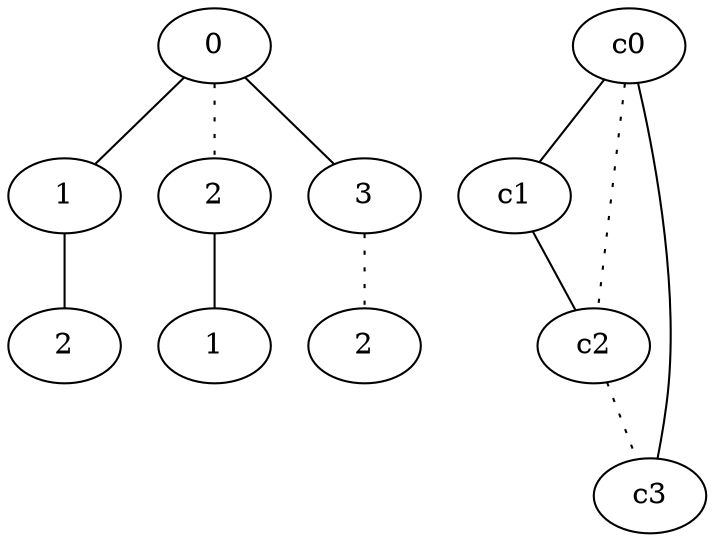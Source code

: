 graph {
a0[label=0];
a1[label=1];
a2[label=2];
a3[label=2];
a4[label=1];
a5[label=3];
a6[label=2];
a0 -- a1;
a0 -- a3 [style=dotted];
a0 -- a5;
a1 -- a2;
a3 -- a4;
a5 -- a6 [style=dotted];
c0 -- c1;
c0 -- c2 [style=dotted];
c0 -- c3;
c1 -- c2;
c2 -- c3 [style=dotted];
}
